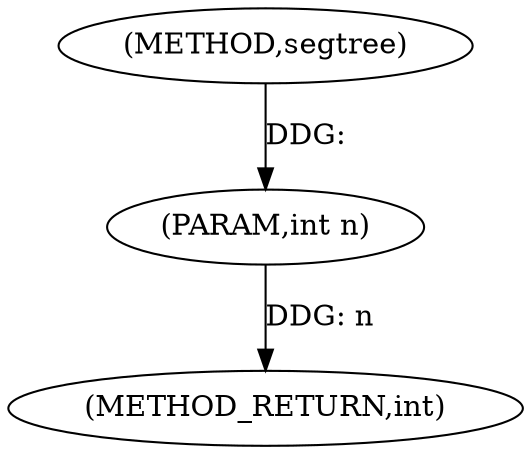 digraph "segtree" {  
"1000155" [label = "(METHOD,segtree)" ]
"1000158" [label = "(METHOD_RETURN,int)" ]
"1000156" [label = "(PARAM,int n)" ]
  "1000156" -> "1000158"  [ label = "DDG: n"] 
  "1000155" -> "1000156"  [ label = "DDG: "] 
}
